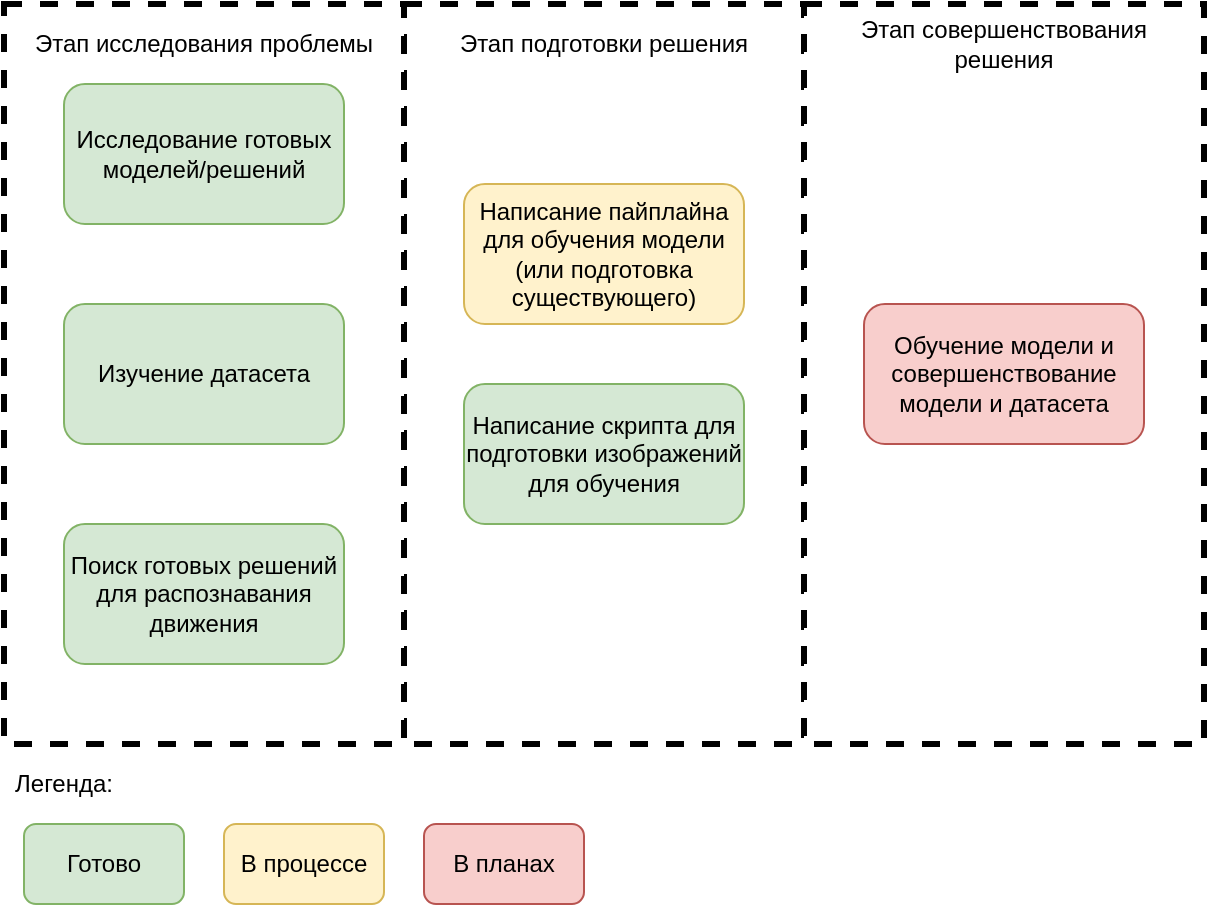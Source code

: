 <mxfile version="14.8.2" type="github">
  <diagram id="hZKHBh_DFRJHr7uW6gX6" name="Page-1">
    <mxGraphModel dx="1422" dy="743" grid="1" gridSize="10" guides="1" tooltips="1" connect="1" arrows="1" fold="1" page="1" pageScale="1" pageWidth="827" pageHeight="1169" math="0" shadow="0">
      <root>
        <mxCell id="0" />
        <mxCell id="1" parent="0" />
        <mxCell id="kuTB93GuFrIhw5HzWxcd-10" value="" style="rounded=0;whiteSpace=wrap;html=1;dashed=1;strokeWidth=3;" vertex="1" parent="1">
          <mxGeometry x="250" y="50" width="200" height="370" as="geometry" />
        </mxCell>
        <mxCell id="kuTB93GuFrIhw5HzWxcd-11" value="" style="rounded=0;whiteSpace=wrap;html=1;dashed=1;strokeWidth=3;" vertex="1" parent="1">
          <mxGeometry x="450" y="50" width="200" height="370" as="geometry" />
        </mxCell>
        <mxCell id="kuTB93GuFrIhw5HzWxcd-9" value="" style="rounded=0;whiteSpace=wrap;html=1;dashed=1;strokeWidth=3;" vertex="1" parent="1">
          <mxGeometry x="50" y="50" width="200" height="370" as="geometry" />
        </mxCell>
        <mxCell id="kuTB93GuFrIhw5HzWxcd-1" value="Исследование готовых моделей/решений" style="rounded=1;whiteSpace=wrap;html=1;fillColor=#d5e8d4;strokeColor=#82b366;" vertex="1" parent="1">
          <mxGeometry x="80" y="90" width="140" height="70" as="geometry" />
        </mxCell>
        <mxCell id="kuTB93GuFrIhw5HzWxcd-2" value="Изучение датасета" style="rounded=1;whiteSpace=wrap;html=1;fillColor=#d5e8d4;strokeColor=#82b366;" vertex="1" parent="1">
          <mxGeometry x="80" y="200" width="140" height="70" as="geometry" />
        </mxCell>
        <mxCell id="kuTB93GuFrIhw5HzWxcd-4" value="Поиск готовых решений для распознавания движения" style="rounded=1;whiteSpace=wrap;html=1;fillColor=#d5e8d4;strokeColor=#82b366;" vertex="1" parent="1">
          <mxGeometry x="80" y="310" width="140" height="70" as="geometry" />
        </mxCell>
        <mxCell id="kuTB93GuFrIhw5HzWxcd-5" value="Написание скрипта для подготовки изображений для обучения" style="rounded=1;whiteSpace=wrap;html=1;fillColor=#d5e8d4;strokeColor=#82b366;" vertex="1" parent="1">
          <mxGeometry x="280" y="240" width="140" height="70" as="geometry" />
        </mxCell>
        <mxCell id="kuTB93GuFrIhw5HzWxcd-6" value="&lt;div&gt;Написание пайплайна для обучения модели&lt;/div&gt;&lt;div&gt;(или подготовка существующего)&lt;br&gt;&lt;/div&gt;" style="rounded=1;whiteSpace=wrap;html=1;fillColor=#fff2cc;strokeColor=#d6b656;" vertex="1" parent="1">
          <mxGeometry x="280" y="140" width="140" height="70" as="geometry" />
        </mxCell>
        <mxCell id="kuTB93GuFrIhw5HzWxcd-8" value="Обучение модели и совершенствование модели и датасета" style="rounded=1;whiteSpace=wrap;html=1;fillColor=#f8cecc;strokeColor=#b85450;" vertex="1" parent="1">
          <mxGeometry x="480" y="200" width="140" height="70" as="geometry" />
        </mxCell>
        <mxCell id="kuTB93GuFrIhw5HzWxcd-12" value="Этап исследования проблемы" style="text;html=1;strokeColor=none;fillColor=none;align=center;verticalAlign=middle;whiteSpace=wrap;rounded=0;dashed=1;" vertex="1" parent="1">
          <mxGeometry x="60" y="60" width="180" height="20" as="geometry" />
        </mxCell>
        <mxCell id="kuTB93GuFrIhw5HzWxcd-13" value="Этап подготовки решения" style="text;html=1;strokeColor=none;fillColor=none;align=center;verticalAlign=middle;whiteSpace=wrap;rounded=0;dashed=1;" vertex="1" parent="1">
          <mxGeometry x="260" y="60" width="180" height="20" as="geometry" />
        </mxCell>
        <mxCell id="kuTB93GuFrIhw5HzWxcd-14" value="Этап совершенствования решения" style="text;html=1;strokeColor=none;fillColor=none;align=center;verticalAlign=middle;whiteSpace=wrap;rounded=0;dashed=1;" vertex="1" parent="1">
          <mxGeometry x="460" y="60" width="180" height="20" as="geometry" />
        </mxCell>
        <mxCell id="kuTB93GuFrIhw5HzWxcd-16" value="Готово" style="rounded=1;whiteSpace=wrap;html=1;strokeWidth=1;fillColor=#d5e8d4;strokeColor=#82b366;" vertex="1" parent="1">
          <mxGeometry x="60" y="460" width="80" height="40" as="geometry" />
        </mxCell>
        <mxCell id="kuTB93GuFrIhw5HzWxcd-17" value="В процессе" style="rounded=1;whiteSpace=wrap;html=1;strokeWidth=1;fillColor=#fff2cc;strokeColor=#d6b656;" vertex="1" parent="1">
          <mxGeometry x="160" y="460" width="80" height="40" as="geometry" />
        </mxCell>
        <mxCell id="kuTB93GuFrIhw5HzWxcd-18" value="В планах" style="rounded=1;whiteSpace=wrap;html=1;strokeWidth=1;fillColor=#f8cecc;strokeColor=#b85450;" vertex="1" parent="1">
          <mxGeometry x="260" y="460" width="80" height="40" as="geometry" />
        </mxCell>
        <mxCell id="kuTB93GuFrIhw5HzWxcd-19" value="Легенда:" style="text;html=1;strokeColor=none;fillColor=none;align=center;verticalAlign=middle;whiteSpace=wrap;rounded=0;" vertex="1" parent="1">
          <mxGeometry x="60" y="430" width="40" height="20" as="geometry" />
        </mxCell>
      </root>
    </mxGraphModel>
  </diagram>
</mxfile>
